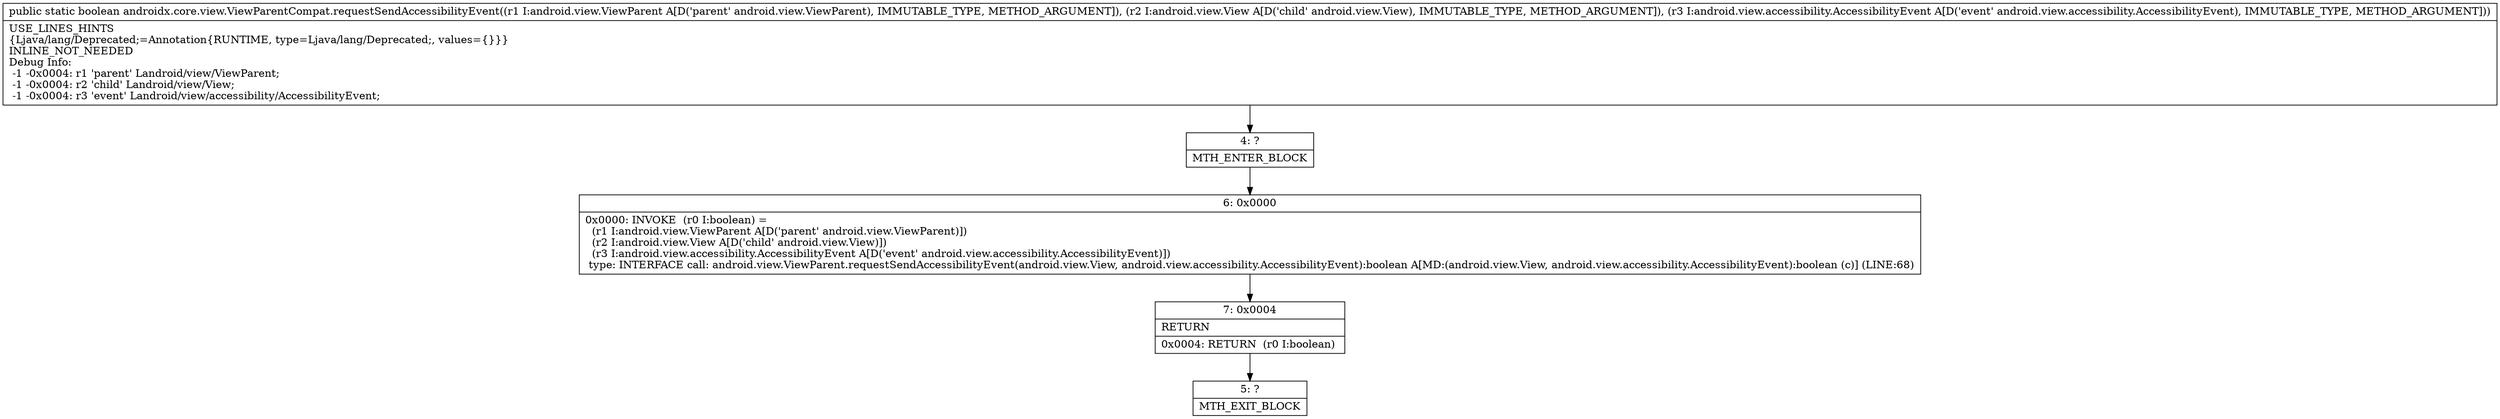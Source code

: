 digraph "CFG forandroidx.core.view.ViewParentCompat.requestSendAccessibilityEvent(Landroid\/view\/ViewParent;Landroid\/view\/View;Landroid\/view\/accessibility\/AccessibilityEvent;)Z" {
Node_4 [shape=record,label="{4\:\ ?|MTH_ENTER_BLOCK\l}"];
Node_6 [shape=record,label="{6\:\ 0x0000|0x0000: INVOKE  (r0 I:boolean) = \l  (r1 I:android.view.ViewParent A[D('parent' android.view.ViewParent)])\l  (r2 I:android.view.View A[D('child' android.view.View)])\l  (r3 I:android.view.accessibility.AccessibilityEvent A[D('event' android.view.accessibility.AccessibilityEvent)])\l type: INTERFACE call: android.view.ViewParent.requestSendAccessibilityEvent(android.view.View, android.view.accessibility.AccessibilityEvent):boolean A[MD:(android.view.View, android.view.accessibility.AccessibilityEvent):boolean (c)] (LINE:68)\l}"];
Node_7 [shape=record,label="{7\:\ 0x0004|RETURN\l|0x0004: RETURN  (r0 I:boolean) \l}"];
Node_5 [shape=record,label="{5\:\ ?|MTH_EXIT_BLOCK\l}"];
MethodNode[shape=record,label="{public static boolean androidx.core.view.ViewParentCompat.requestSendAccessibilityEvent((r1 I:android.view.ViewParent A[D('parent' android.view.ViewParent), IMMUTABLE_TYPE, METHOD_ARGUMENT]), (r2 I:android.view.View A[D('child' android.view.View), IMMUTABLE_TYPE, METHOD_ARGUMENT]), (r3 I:android.view.accessibility.AccessibilityEvent A[D('event' android.view.accessibility.AccessibilityEvent), IMMUTABLE_TYPE, METHOD_ARGUMENT]))  | USE_LINES_HINTS\l\{Ljava\/lang\/Deprecated;=Annotation\{RUNTIME, type=Ljava\/lang\/Deprecated;, values=\{\}\}\}\lINLINE_NOT_NEEDED\lDebug Info:\l  \-1 \-0x0004: r1 'parent' Landroid\/view\/ViewParent;\l  \-1 \-0x0004: r2 'child' Landroid\/view\/View;\l  \-1 \-0x0004: r3 'event' Landroid\/view\/accessibility\/AccessibilityEvent;\l}"];
MethodNode -> Node_4;Node_4 -> Node_6;
Node_6 -> Node_7;
Node_7 -> Node_5;
}

